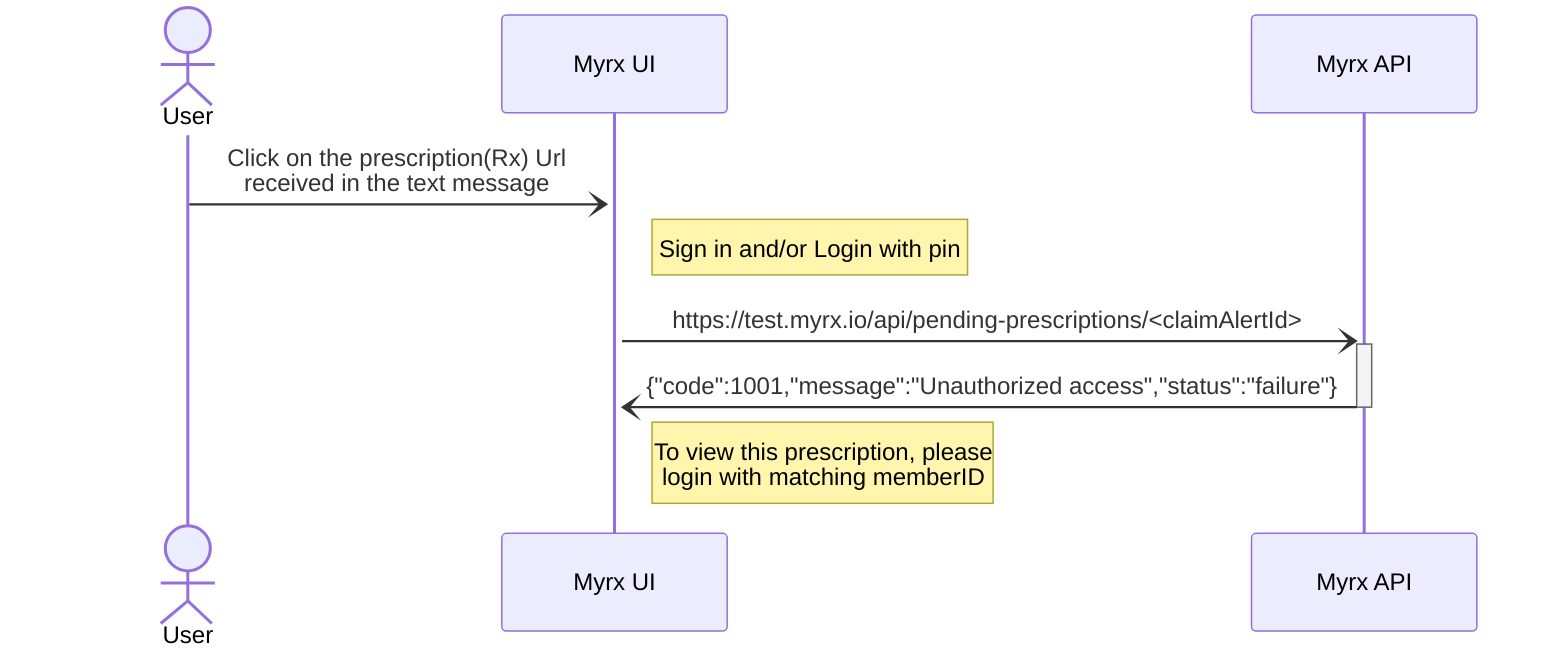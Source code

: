 sequenceDiagram
    Actor User
    User-)+Myrx UI: Click on the prescription(Rx) Url <br/>received in the text message
    Note right of Myrx UI: Sign in and/or Login with pin
    Myrx UI-)+Myrx API: https://test.myrx.io/api/pending-prescriptions/<claimAlertId>
    Myrx API-)-Myrx UI: {"code":1001,"message":"Unauthorized access","status":"failure"}
    Note right of Myrx UI: To view this prescription, please <br/>login with matching memberID